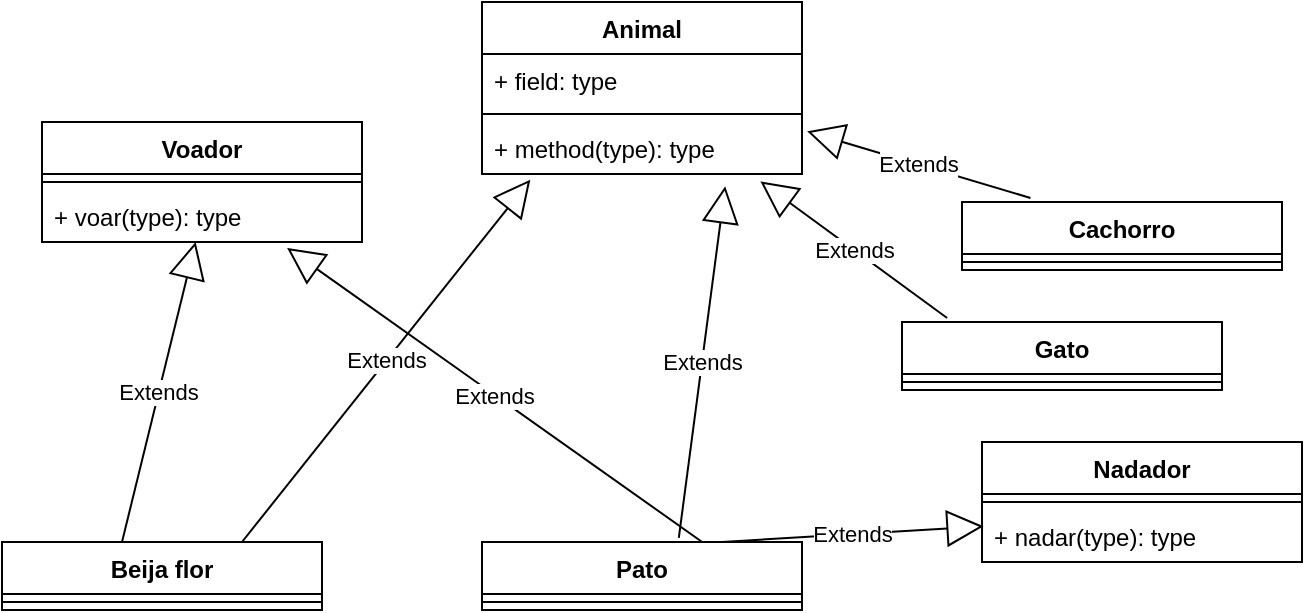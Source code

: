 <mxfile version="21.6.1" type="github">
  <diagram name="Página-1" id="OTZugGkSWPEpvHXk65dY">
    <mxGraphModel dx="1195" dy="637" grid="1" gridSize="10" guides="1" tooltips="1" connect="1" arrows="1" fold="1" page="1" pageScale="1" pageWidth="827" pageHeight="1169" math="0" shadow="0">
      <root>
        <mxCell id="0" />
        <mxCell id="1" parent="0" />
        <mxCell id="IXhFXs86l6QnnmT5zUNg-18" value="Animal" style="swimlane;fontStyle=1;align=center;verticalAlign=top;childLayout=stackLayout;horizontal=1;startSize=26;horizontalStack=0;resizeParent=1;resizeParentMax=0;resizeLast=0;collapsible=1;marginBottom=0;whiteSpace=wrap;html=1;" vertex="1" parent="1">
          <mxGeometry x="350" y="550" width="160" height="86" as="geometry" />
        </mxCell>
        <mxCell id="IXhFXs86l6QnnmT5zUNg-19" value="+ field: type" style="text;strokeColor=none;fillColor=none;align=left;verticalAlign=top;spacingLeft=4;spacingRight=4;overflow=hidden;rotatable=0;points=[[0,0.5],[1,0.5]];portConstraint=eastwest;whiteSpace=wrap;html=1;" vertex="1" parent="IXhFXs86l6QnnmT5zUNg-18">
          <mxGeometry y="26" width="160" height="26" as="geometry" />
        </mxCell>
        <mxCell id="IXhFXs86l6QnnmT5zUNg-20" value="" style="line;strokeWidth=1;fillColor=none;align=left;verticalAlign=middle;spacingTop=-1;spacingLeft=3;spacingRight=3;rotatable=0;labelPosition=right;points=[];portConstraint=eastwest;strokeColor=inherit;" vertex="1" parent="IXhFXs86l6QnnmT5zUNg-18">
          <mxGeometry y="52" width="160" height="8" as="geometry" />
        </mxCell>
        <mxCell id="IXhFXs86l6QnnmT5zUNg-21" value="+ method(type): type" style="text;strokeColor=none;fillColor=none;align=left;verticalAlign=top;spacingLeft=4;spacingRight=4;overflow=hidden;rotatable=0;points=[[0,0.5],[1,0.5]];portConstraint=eastwest;whiteSpace=wrap;html=1;" vertex="1" parent="IXhFXs86l6QnnmT5zUNg-18">
          <mxGeometry y="60" width="160" height="26" as="geometry" />
        </mxCell>
        <mxCell id="IXhFXs86l6QnnmT5zUNg-22" value="Nadador" style="swimlane;fontStyle=1;align=center;verticalAlign=top;childLayout=stackLayout;horizontal=1;startSize=26;horizontalStack=0;resizeParent=1;resizeParentMax=0;resizeLast=0;collapsible=1;marginBottom=0;whiteSpace=wrap;html=1;" vertex="1" parent="1">
          <mxGeometry x="600" y="770" width="160" height="60" as="geometry" />
        </mxCell>
        <mxCell id="IXhFXs86l6QnnmT5zUNg-24" value="" style="line;strokeWidth=1;fillColor=none;align=left;verticalAlign=middle;spacingTop=-1;spacingLeft=3;spacingRight=3;rotatable=0;labelPosition=right;points=[];portConstraint=eastwest;strokeColor=inherit;" vertex="1" parent="IXhFXs86l6QnnmT5zUNg-22">
          <mxGeometry y="26" width="160" height="8" as="geometry" />
        </mxCell>
        <mxCell id="IXhFXs86l6QnnmT5zUNg-25" value="+ nadar(type): type" style="text;strokeColor=none;fillColor=none;align=left;verticalAlign=top;spacingLeft=4;spacingRight=4;overflow=hidden;rotatable=0;points=[[0,0.5],[1,0.5]];portConstraint=eastwest;whiteSpace=wrap;html=1;" vertex="1" parent="IXhFXs86l6QnnmT5zUNg-22">
          <mxGeometry y="34" width="160" height="26" as="geometry" />
        </mxCell>
        <mxCell id="IXhFXs86l6QnnmT5zUNg-26" value="Voador" style="swimlane;fontStyle=1;align=center;verticalAlign=top;childLayout=stackLayout;horizontal=1;startSize=26;horizontalStack=0;resizeParent=1;resizeParentMax=0;resizeLast=0;collapsible=1;marginBottom=0;whiteSpace=wrap;html=1;" vertex="1" parent="1">
          <mxGeometry x="130" y="610" width="160" height="60" as="geometry" />
        </mxCell>
        <mxCell id="IXhFXs86l6QnnmT5zUNg-28" value="" style="line;strokeWidth=1;fillColor=none;align=left;verticalAlign=middle;spacingTop=-1;spacingLeft=3;spacingRight=3;rotatable=0;labelPosition=right;points=[];portConstraint=eastwest;strokeColor=inherit;" vertex="1" parent="IXhFXs86l6QnnmT5zUNg-26">
          <mxGeometry y="26" width="160" height="8" as="geometry" />
        </mxCell>
        <mxCell id="IXhFXs86l6QnnmT5zUNg-29" value="+ voar(type): type" style="text;strokeColor=none;fillColor=none;align=left;verticalAlign=top;spacingLeft=4;spacingRight=4;overflow=hidden;rotatable=0;points=[[0,0.5],[1,0.5]];portConstraint=eastwest;whiteSpace=wrap;html=1;" vertex="1" parent="IXhFXs86l6QnnmT5zUNg-26">
          <mxGeometry y="34" width="160" height="26" as="geometry" />
        </mxCell>
        <mxCell id="IXhFXs86l6QnnmT5zUNg-30" value="Pato" style="swimlane;fontStyle=1;align=center;verticalAlign=top;childLayout=stackLayout;horizontal=1;startSize=26;horizontalStack=0;resizeParent=1;resizeParentMax=0;resizeLast=0;collapsible=1;marginBottom=0;whiteSpace=wrap;html=1;" vertex="1" parent="1">
          <mxGeometry x="350" y="820" width="160" height="34" as="geometry" />
        </mxCell>
        <mxCell id="IXhFXs86l6QnnmT5zUNg-32" value="" style="line;strokeWidth=1;fillColor=none;align=left;verticalAlign=middle;spacingTop=-1;spacingLeft=3;spacingRight=3;rotatable=0;labelPosition=right;points=[];portConstraint=eastwest;strokeColor=inherit;" vertex="1" parent="IXhFXs86l6QnnmT5zUNg-30">
          <mxGeometry y="26" width="160" height="8" as="geometry" />
        </mxCell>
        <mxCell id="IXhFXs86l6QnnmT5zUNg-38" value="Extends" style="endArrow=block;endSize=16;endFill=0;html=1;rounded=0;exitX=0.75;exitY=0;exitDx=0;exitDy=0;entryX=0.005;entryY=0.314;entryDx=0;entryDy=0;entryPerimeter=0;" edge="1" parent="1" source="IXhFXs86l6QnnmT5zUNg-30" target="IXhFXs86l6QnnmT5zUNg-25">
          <mxGeometry width="160" relative="1" as="geometry">
            <mxPoint x="250" y="580" as="sourcePoint" />
            <mxPoint x="410" y="580" as="targetPoint" />
          </mxGeometry>
        </mxCell>
        <mxCell id="IXhFXs86l6QnnmT5zUNg-39" value="Extends" style="endArrow=block;endSize=16;endFill=0;html=1;rounded=0;exitX=0.688;exitY=0;exitDx=0;exitDy=0;exitPerimeter=0;entryX=0.766;entryY=1.115;entryDx=0;entryDy=0;entryPerimeter=0;" edge="1" parent="1" source="IXhFXs86l6QnnmT5zUNg-30" target="IXhFXs86l6QnnmT5zUNg-29">
          <mxGeometry width="160" relative="1" as="geometry">
            <mxPoint x="310" y="640" as="sourcePoint" />
            <mxPoint x="466" y="500" as="targetPoint" />
          </mxGeometry>
        </mxCell>
        <mxCell id="IXhFXs86l6QnnmT5zUNg-40" value="Beija flor&lt;br&gt;" style="swimlane;fontStyle=1;align=center;verticalAlign=top;childLayout=stackLayout;horizontal=1;startSize=26;horizontalStack=0;resizeParent=1;resizeParentMax=0;resizeLast=0;collapsible=1;marginBottom=0;whiteSpace=wrap;html=1;" vertex="1" parent="1">
          <mxGeometry x="110" y="820" width="160" height="34" as="geometry" />
        </mxCell>
        <mxCell id="IXhFXs86l6QnnmT5zUNg-41" value="" style="line;strokeWidth=1;fillColor=none;align=left;verticalAlign=middle;spacingTop=-1;spacingLeft=3;spacingRight=3;rotatable=0;labelPosition=right;points=[];portConstraint=eastwest;strokeColor=inherit;" vertex="1" parent="IXhFXs86l6QnnmT5zUNg-40">
          <mxGeometry y="26" width="160" height="8" as="geometry" />
        </mxCell>
        <mxCell id="IXhFXs86l6QnnmT5zUNg-42" value="Extends" style="endArrow=block;endSize=16;endFill=0;html=1;rounded=0;exitX=0.375;exitY=0;exitDx=0;exitDy=0;exitPerimeter=0;" edge="1" parent="1" source="IXhFXs86l6QnnmT5zUNg-40" target="IXhFXs86l6QnnmT5zUNg-29">
          <mxGeometry width="160" relative="1" as="geometry">
            <mxPoint x="514.32" y="664" as="sourcePoint" />
            <mxPoint x="430.004" y="500" as="targetPoint" />
          </mxGeometry>
        </mxCell>
        <mxCell id="IXhFXs86l6QnnmT5zUNg-43" value="Extends" style="endArrow=block;endSize=16;endFill=0;html=1;rounded=0;entryX=0.151;entryY=1.109;entryDx=0;entryDy=0;entryPerimeter=0;exitX=0.75;exitY=0;exitDx=0;exitDy=0;" edge="1" parent="1" source="IXhFXs86l6QnnmT5zUNg-40" target="IXhFXs86l6QnnmT5zUNg-21">
          <mxGeometry width="160" relative="1" as="geometry">
            <mxPoint x="639" y="830" as="sourcePoint" />
            <mxPoint x="440" y="706" as="targetPoint" />
          </mxGeometry>
        </mxCell>
        <mxCell id="IXhFXs86l6QnnmT5zUNg-44" value="Extends" style="endArrow=block;endSize=16;endFill=0;html=1;rounded=0;entryX=0.76;entryY=1.237;entryDx=0;entryDy=0;entryPerimeter=0;exitX=0.615;exitY=-0.059;exitDx=0;exitDy=0;exitPerimeter=0;" edge="1" parent="1" source="IXhFXs86l6QnnmT5zUNg-30" target="IXhFXs86l6QnnmT5zUNg-21">
          <mxGeometry width="160" relative="1" as="geometry">
            <mxPoint x="472" y="830" as="sourcePoint" />
            <mxPoint x="380" y="670" as="targetPoint" />
          </mxGeometry>
        </mxCell>
        <mxCell id="IXhFXs86l6QnnmT5zUNg-45" value="Gato" style="swimlane;fontStyle=1;align=center;verticalAlign=top;childLayout=stackLayout;horizontal=1;startSize=26;horizontalStack=0;resizeParent=1;resizeParentMax=0;resizeLast=0;collapsible=1;marginBottom=0;whiteSpace=wrap;html=1;" vertex="1" parent="1">
          <mxGeometry x="560" y="710" width="160" height="34" as="geometry" />
        </mxCell>
        <mxCell id="IXhFXs86l6QnnmT5zUNg-46" value="" style="line;strokeWidth=1;fillColor=none;align=left;verticalAlign=middle;spacingTop=-1;spacingLeft=3;spacingRight=3;rotatable=0;labelPosition=right;points=[];portConstraint=eastwest;strokeColor=inherit;" vertex="1" parent="IXhFXs86l6QnnmT5zUNg-45">
          <mxGeometry y="26" width="160" height="8" as="geometry" />
        </mxCell>
        <mxCell id="IXhFXs86l6QnnmT5zUNg-47" value="Cachorro" style="swimlane;fontStyle=1;align=center;verticalAlign=top;childLayout=stackLayout;horizontal=1;startSize=26;horizontalStack=0;resizeParent=1;resizeParentMax=0;resizeLast=0;collapsible=1;marginBottom=0;whiteSpace=wrap;html=1;" vertex="1" parent="1">
          <mxGeometry x="590" y="650" width="160" height="34" as="geometry" />
        </mxCell>
        <mxCell id="IXhFXs86l6QnnmT5zUNg-48" value="" style="line;strokeWidth=1;fillColor=none;align=left;verticalAlign=middle;spacingTop=-1;spacingLeft=3;spacingRight=3;rotatable=0;labelPosition=right;points=[];portConstraint=eastwest;strokeColor=inherit;" vertex="1" parent="IXhFXs86l6QnnmT5zUNg-47">
          <mxGeometry y="26" width="160" height="8" as="geometry" />
        </mxCell>
        <mxCell id="IXhFXs86l6QnnmT5zUNg-49" value="Extends" style="endArrow=block;endSize=16;endFill=0;html=1;rounded=0;entryX=1.016;entryY=0.179;entryDx=0;entryDy=0;entryPerimeter=0;exitX=0.214;exitY=-0.059;exitDx=0;exitDy=0;exitPerimeter=0;" edge="1" parent="1" source="IXhFXs86l6QnnmT5zUNg-47" target="IXhFXs86l6QnnmT5zUNg-21">
          <mxGeometry width="160" relative="1" as="geometry">
            <mxPoint x="590" y="650" as="sourcePoint" />
            <mxPoint x="614" y="474" as="targetPoint" />
          </mxGeometry>
        </mxCell>
        <mxCell id="IXhFXs86l6QnnmT5zUNg-50" value="Extends" style="endArrow=block;endSize=16;endFill=0;html=1;rounded=0;exitX=0.141;exitY=-0.059;exitDx=0;exitDy=0;exitPerimeter=0;entryX=0.87;entryY=1.141;entryDx=0;entryDy=0;entryPerimeter=0;" edge="1" parent="1" source="IXhFXs86l6QnnmT5zUNg-45" target="IXhFXs86l6QnnmT5zUNg-21">
          <mxGeometry width="160" relative="1" as="geometry">
            <mxPoint x="621" y="684" as="sourcePoint" />
            <mxPoint x="510" y="651" as="targetPoint" />
          </mxGeometry>
        </mxCell>
      </root>
    </mxGraphModel>
  </diagram>
</mxfile>
